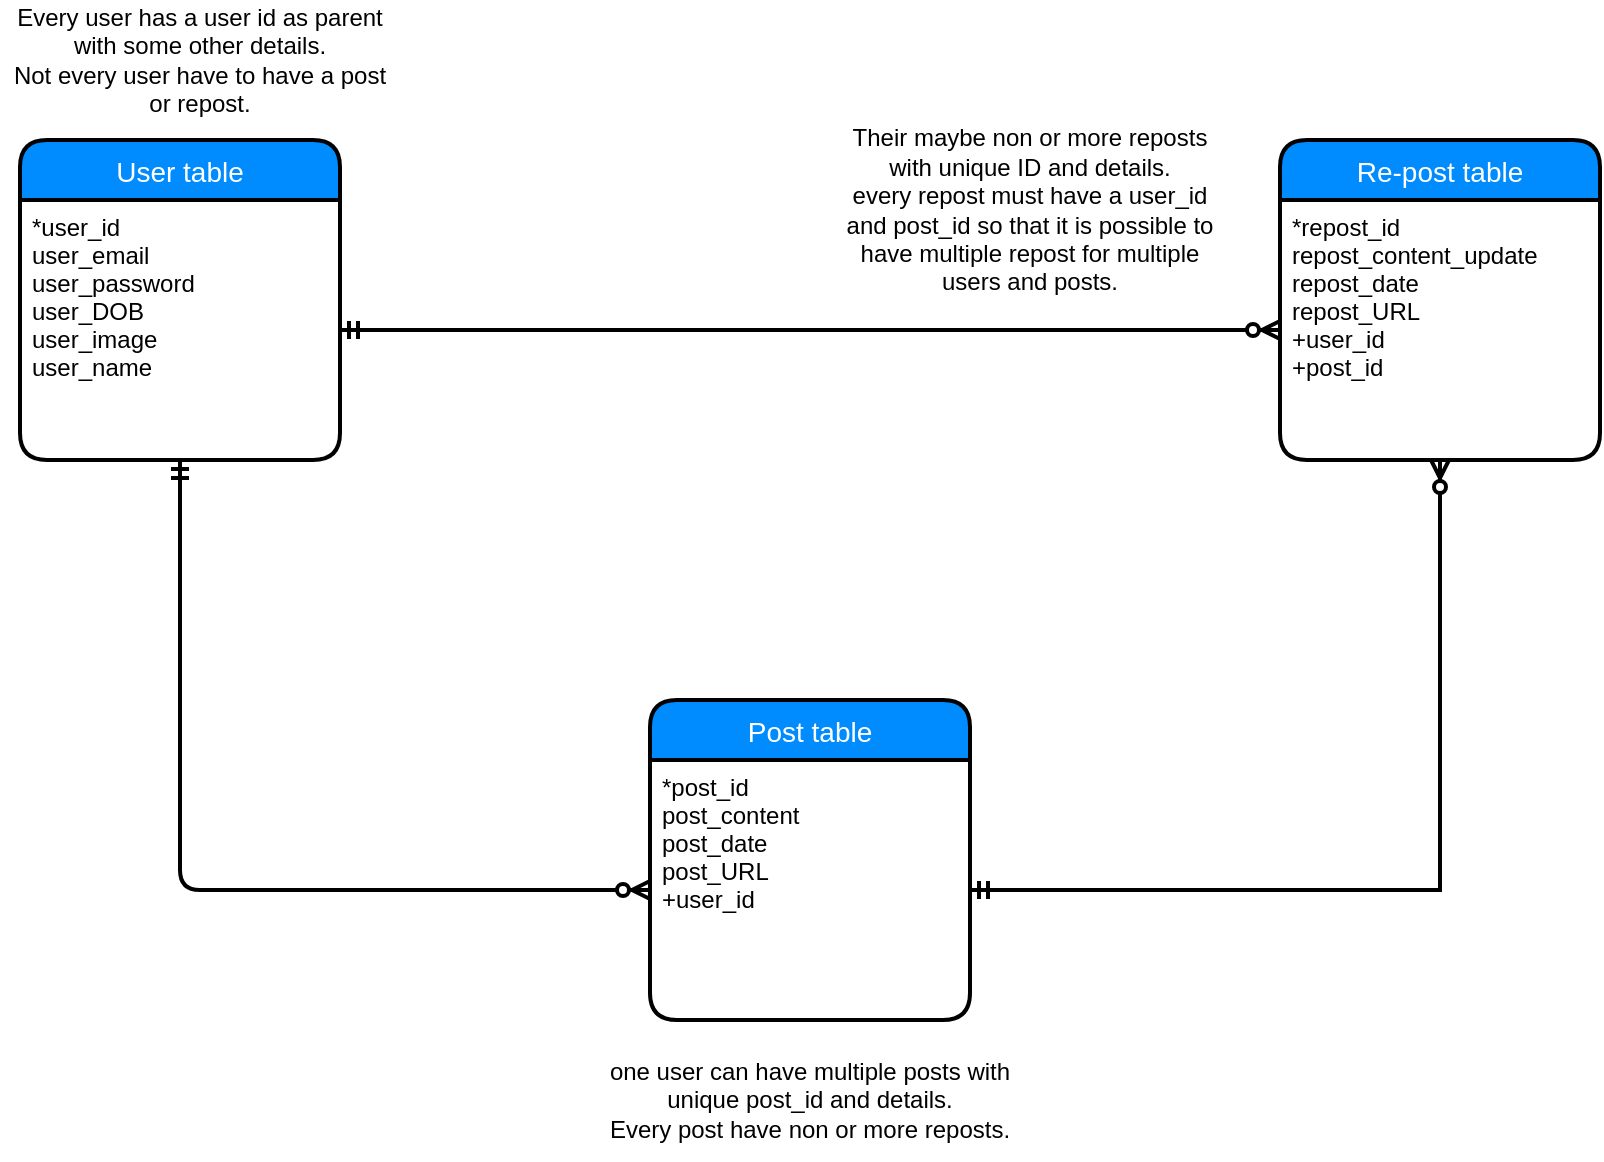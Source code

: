 <mxfile version="12.1.7" type="device" pages="1"><diagram id="djJu6UnMtoIt4DTYFmNO" name="Page-1"><mxGraphModel dx="971" dy="518" grid="1" gridSize="10" guides="1" tooltips="1" connect="1" arrows="1" fold="1" page="1" pageScale="1" pageWidth="850" pageHeight="1100" math="0" shadow="0"><root><mxCell id="0"/><mxCell id="1" parent="0"/><mxCell id="okcyCNnjEsaabhgxVbpZ-1" value="User table" style="swimlane;childLayout=stackLayout;horizontal=1;startSize=30;horizontalStack=0;fillColor=#008cff;fontColor=#FFFFFF;rounded=1;fontSize=14;fontStyle=0;strokeWidth=2;resizeParent=0;resizeLast=1;shadow=0;dashed=0;align=center;" parent="1" vertex="1"><mxGeometry x="30" y="360" width="160" height="160" as="geometry"/></mxCell><mxCell id="okcyCNnjEsaabhgxVbpZ-2" value="*user_id&#xA;user_email&#xA;user_password&#xA;user_DOB&#xA;user_image&#xA;user_name&#xA;" style="align=left;strokeColor=none;fillColor=none;spacingLeft=4;fontSize=12;verticalAlign=top;resizable=0;rotatable=0;part=1;" parent="okcyCNnjEsaabhgxVbpZ-1" vertex="1"><mxGeometry y="30" width="160" height="130" as="geometry"/></mxCell><mxCell id="okcyCNnjEsaabhgxVbpZ-5" value="Re-post table" style="swimlane;childLayout=stackLayout;horizontal=1;startSize=30;horizontalStack=0;fillColor=#008cff;fontColor=#FFFFFF;rounded=1;fontSize=14;fontStyle=0;strokeWidth=2;resizeParent=0;resizeLast=1;shadow=0;dashed=0;align=center;" parent="1" vertex="1"><mxGeometry x="660" y="360" width="160" height="160" as="geometry"/></mxCell><mxCell id="okcyCNnjEsaabhgxVbpZ-6" value="*repost_id&#xA;repost_content_update&#xA;repost_date&#xA;repost_URL&#xA;+user_id&#xA;+post_id&#xA;&#xA;" style="align=left;strokeColor=none;fillColor=none;spacingLeft=4;fontSize=12;verticalAlign=top;resizable=0;rotatable=0;part=1;" parent="okcyCNnjEsaabhgxVbpZ-5" vertex="1"><mxGeometry y="30" width="160" height="130" as="geometry"/></mxCell><mxCell id="okcyCNnjEsaabhgxVbpZ-3" value="Post table" style="swimlane;childLayout=stackLayout;horizontal=1;startSize=30;horizontalStack=0;fillColor=#008cff;fontColor=#FFFFFF;rounded=1;fontSize=14;fontStyle=0;strokeWidth=2;resizeParent=0;resizeLast=1;shadow=0;dashed=0;align=center;" parent="1" vertex="1"><mxGeometry x="345" y="640" width="160" height="160" as="geometry"/></mxCell><mxCell id="okcyCNnjEsaabhgxVbpZ-4" value="*post_id&#xA;post_content&#xA;post_date&#xA;post_URL&#xA;+user_id&#xA;&#xA;" style="align=left;strokeColor=none;fillColor=none;spacingLeft=4;fontSize=12;verticalAlign=top;resizable=0;rotatable=0;part=1;" parent="okcyCNnjEsaabhgxVbpZ-3" vertex="1"><mxGeometry y="30" width="160" height="130" as="geometry"/></mxCell><mxCell id="okcyCNnjEsaabhgxVbpZ-17" style="edgeStyle=orthogonalEdgeStyle;rounded=0;orthogonalLoop=1;jettySize=auto;html=1;entryX=0;entryY=0.5;entryDx=0;entryDy=0;endArrow=ERzeroToMany;endFill=1;startArrow=ERmandOne;startFill=0;strokeWidth=2;" parent="1" source="okcyCNnjEsaabhgxVbpZ-2" target="okcyCNnjEsaabhgxVbpZ-6" edge="1"><mxGeometry relative="1" as="geometry"/></mxCell><mxCell id="okcyCNnjEsaabhgxVbpZ-18" value="" style="endArrow=ERzeroToMany;html=1;exitX=0.5;exitY=1;exitDx=0;exitDy=0;entryX=0;entryY=0.5;entryDx=0;entryDy=0;endFill=1;strokeWidth=2;startArrow=ERmandOne;startFill=0;" parent="1" source="okcyCNnjEsaabhgxVbpZ-2" target="okcyCNnjEsaabhgxVbpZ-4" edge="1"><mxGeometry width="50" height="50" relative="1" as="geometry"><mxPoint x="20" y="870" as="sourcePoint"/><mxPoint x="70" y="820" as="targetPoint"/><Array as="points"><mxPoint x="110" y="735"/></Array></mxGeometry></mxCell><mxCell id="okcyCNnjEsaabhgxVbpZ-20" style="edgeStyle=orthogonalEdgeStyle;rounded=0;orthogonalLoop=1;jettySize=auto;html=1;entryX=0.5;entryY=1;entryDx=0;entryDy=0;startArrow=ERmandOne;startFill=0;endArrow=ERzeroToMany;endFill=1;strokeWidth=2;" parent="1" source="okcyCNnjEsaabhgxVbpZ-4" target="okcyCNnjEsaabhgxVbpZ-6" edge="1"><mxGeometry relative="1" as="geometry"/></mxCell><mxCell id="-O1rBB1pyv7dZQSCE4t9-1" value="&lt;div&gt;Every user has a user id as parent with some other details.&lt;/div&gt;&lt;div&gt;Not every user have to have a post or repost.&lt;br&gt;&lt;/div&gt;" style="text;html=1;strokeColor=none;fillColor=none;align=center;verticalAlign=middle;whiteSpace=wrap;rounded=0;" vertex="1" parent="1"><mxGeometry x="20" y="290" width="200" height="60" as="geometry"/></mxCell><mxCell id="-O1rBB1pyv7dZQSCE4t9-2" value="&lt;div&gt;Their maybe non or more reposts with unique ID and details.&lt;/div&gt;&lt;div&gt;every repost must have a user_id and post_id so that it is possible to have multiple repost for multiple users and posts.&lt;br&gt;&lt;/div&gt;" style="text;html=1;strokeColor=none;fillColor=none;align=center;verticalAlign=middle;whiteSpace=wrap;rounded=0;" vertex="1" parent="1"><mxGeometry x="440" y="350" width="190" height="90" as="geometry"/></mxCell><mxCell id="-O1rBB1pyv7dZQSCE4t9-4" value="&lt;div&gt;one user can have multiple posts with unique post_id and details.&lt;/div&gt;&lt;div&gt;Every post have non or more reposts.&lt;br&gt;&lt;/div&gt;" style="text;html=1;strokeColor=none;fillColor=none;align=center;verticalAlign=middle;whiteSpace=wrap;rounded=0;" vertex="1" parent="1"><mxGeometry x="314.5" y="810" width="220" height="60" as="geometry"/></mxCell></root></mxGraphModel></diagram></mxfile>